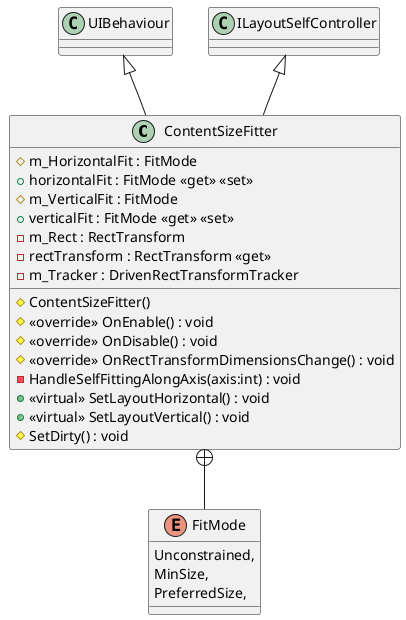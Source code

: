 @startuml
class ContentSizeFitter {
    # m_HorizontalFit : FitMode
    + horizontalFit : FitMode <<get>> <<set>>
    # m_VerticalFit : FitMode
    + verticalFit : FitMode <<get>> <<set>>
    - m_Rect : RectTransform
    - rectTransform : RectTransform <<get>>
    - m_Tracker : DrivenRectTransformTracker
    # ContentSizeFitter()
    # <<override>> OnEnable() : void
    # <<override>> OnDisable() : void
    # <<override>> OnRectTransformDimensionsChange() : void
    - HandleSelfFittingAlongAxis(axis:int) : void
    + <<virtual>> SetLayoutHorizontal() : void
    + <<virtual>> SetLayoutVertical() : void
    # SetDirty() : void
}
enum FitMode {
    Unconstrained,
    MinSize,
    PreferredSize,
}
UIBehaviour <|-- ContentSizeFitter
ILayoutSelfController <|-- ContentSizeFitter
ContentSizeFitter +-- FitMode
@enduml
